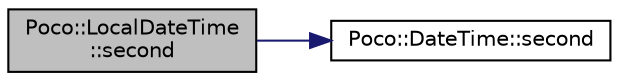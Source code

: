digraph "Poco::LocalDateTime::second"
{
 // LATEX_PDF_SIZE
  edge [fontname="Helvetica",fontsize="10",labelfontname="Helvetica",labelfontsize="10"];
  node [fontname="Helvetica",fontsize="10",shape=record];
  rankdir="LR";
  Node1 [label="Poco::LocalDateTime\l::second",height=0.2,width=0.4,color="black", fillcolor="grey75", style="filled", fontcolor="black",tooltip="Returns the minute (0 to 59)."];
  Node1 -> Node2 [color="midnightblue",fontsize="10",style="solid"];
  Node2 [label="Poco::DateTime::second",height=0.2,width=0.4,color="black", fillcolor="white", style="filled",URL="$classPoco_1_1DateTime.html#abb2ddbc4093f146e6325a2ff29836f6d",tooltip="Returns the minute (0 to 59)."];
}
